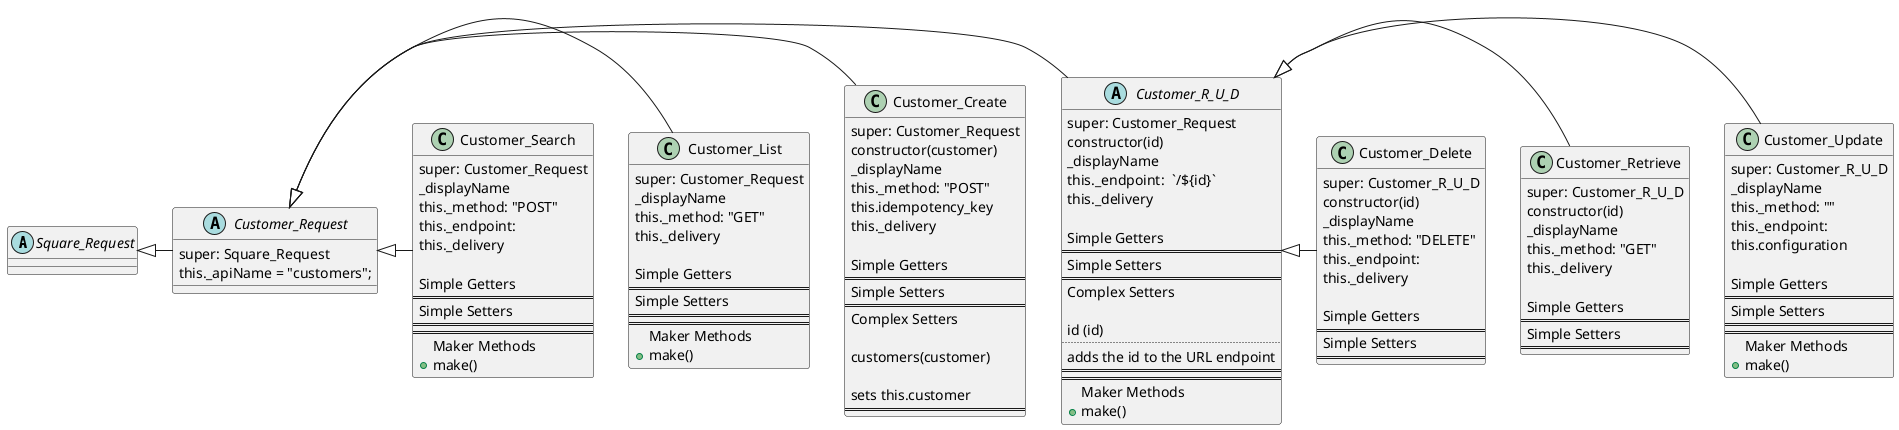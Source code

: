 @startuml
'https://plantuml.com/class-diagram

Square_Request <|- Customer_Request
Customer_Request <|- Customer_R_U_D
Customer_R_U_D <|- Customer_Update
Customer_R_U_D <|- Customer_Retrieve
Customer_R_U_D <|- Customer_Delete
Customer_Request <|- Customer_Create
Customer_Request <|- Customer_List
Customer_Request <|- Customer_Search

abstract class Square_Request {}
abstract class Customer_Request {
super: Square_Request
this._apiName = "customers";
}

abstract class Customer_R_U_D {
super: Customer_Request
constructor(id)
_displayName
this._endpoint:  `/${id}`
this._delivery

Simple Getters
==
Simple Setters
==
Complex Setters

id (id)
..
adds the id to the URL endpoint
==
==
Maker Methods
+make()
}
class Customer_Update {
super: Customer_R_U_D
_displayName
this._method: ""
this._endpoint:
this.configuration

Simple Getters
==
Simple Setters
==
==
Maker Methods
+make()
}
class Customer_Retrieve {
super: Customer_R_U_D
constructor(id)
_displayName
this._method: "GET"
this._delivery

Simple Getters
==
Simple Setters
==
}
class Customer_Delete {
super: Customer_R_U_D
constructor(id)
_displayName
this._method: "DELETE"
this._endpoint:
this._delivery

Simple Getters
==
Simple Setters
==
}

class Customer_Create {
super: Customer_Request
constructor(customer)
_displayName
this._method: "POST"
this.idempotency_key
this._delivery

Simple Getters
==
Simple Setters
==
Complex Setters

customers(customer)

sets this.customer
==
}
class Customer_List {
super: Customer_Request
_displayName
this._method: "GET"
this._delivery

Simple Getters
==
Simple Setters
==
==
Maker Methods
+make()
}
class Customer_Search {
super: Customer_Request
_displayName
this._method: "POST"
this._endpoint:
this._delivery

Simple Getters
==
Simple Setters
==
==
Maker Methods
+make()
}

















@enduml